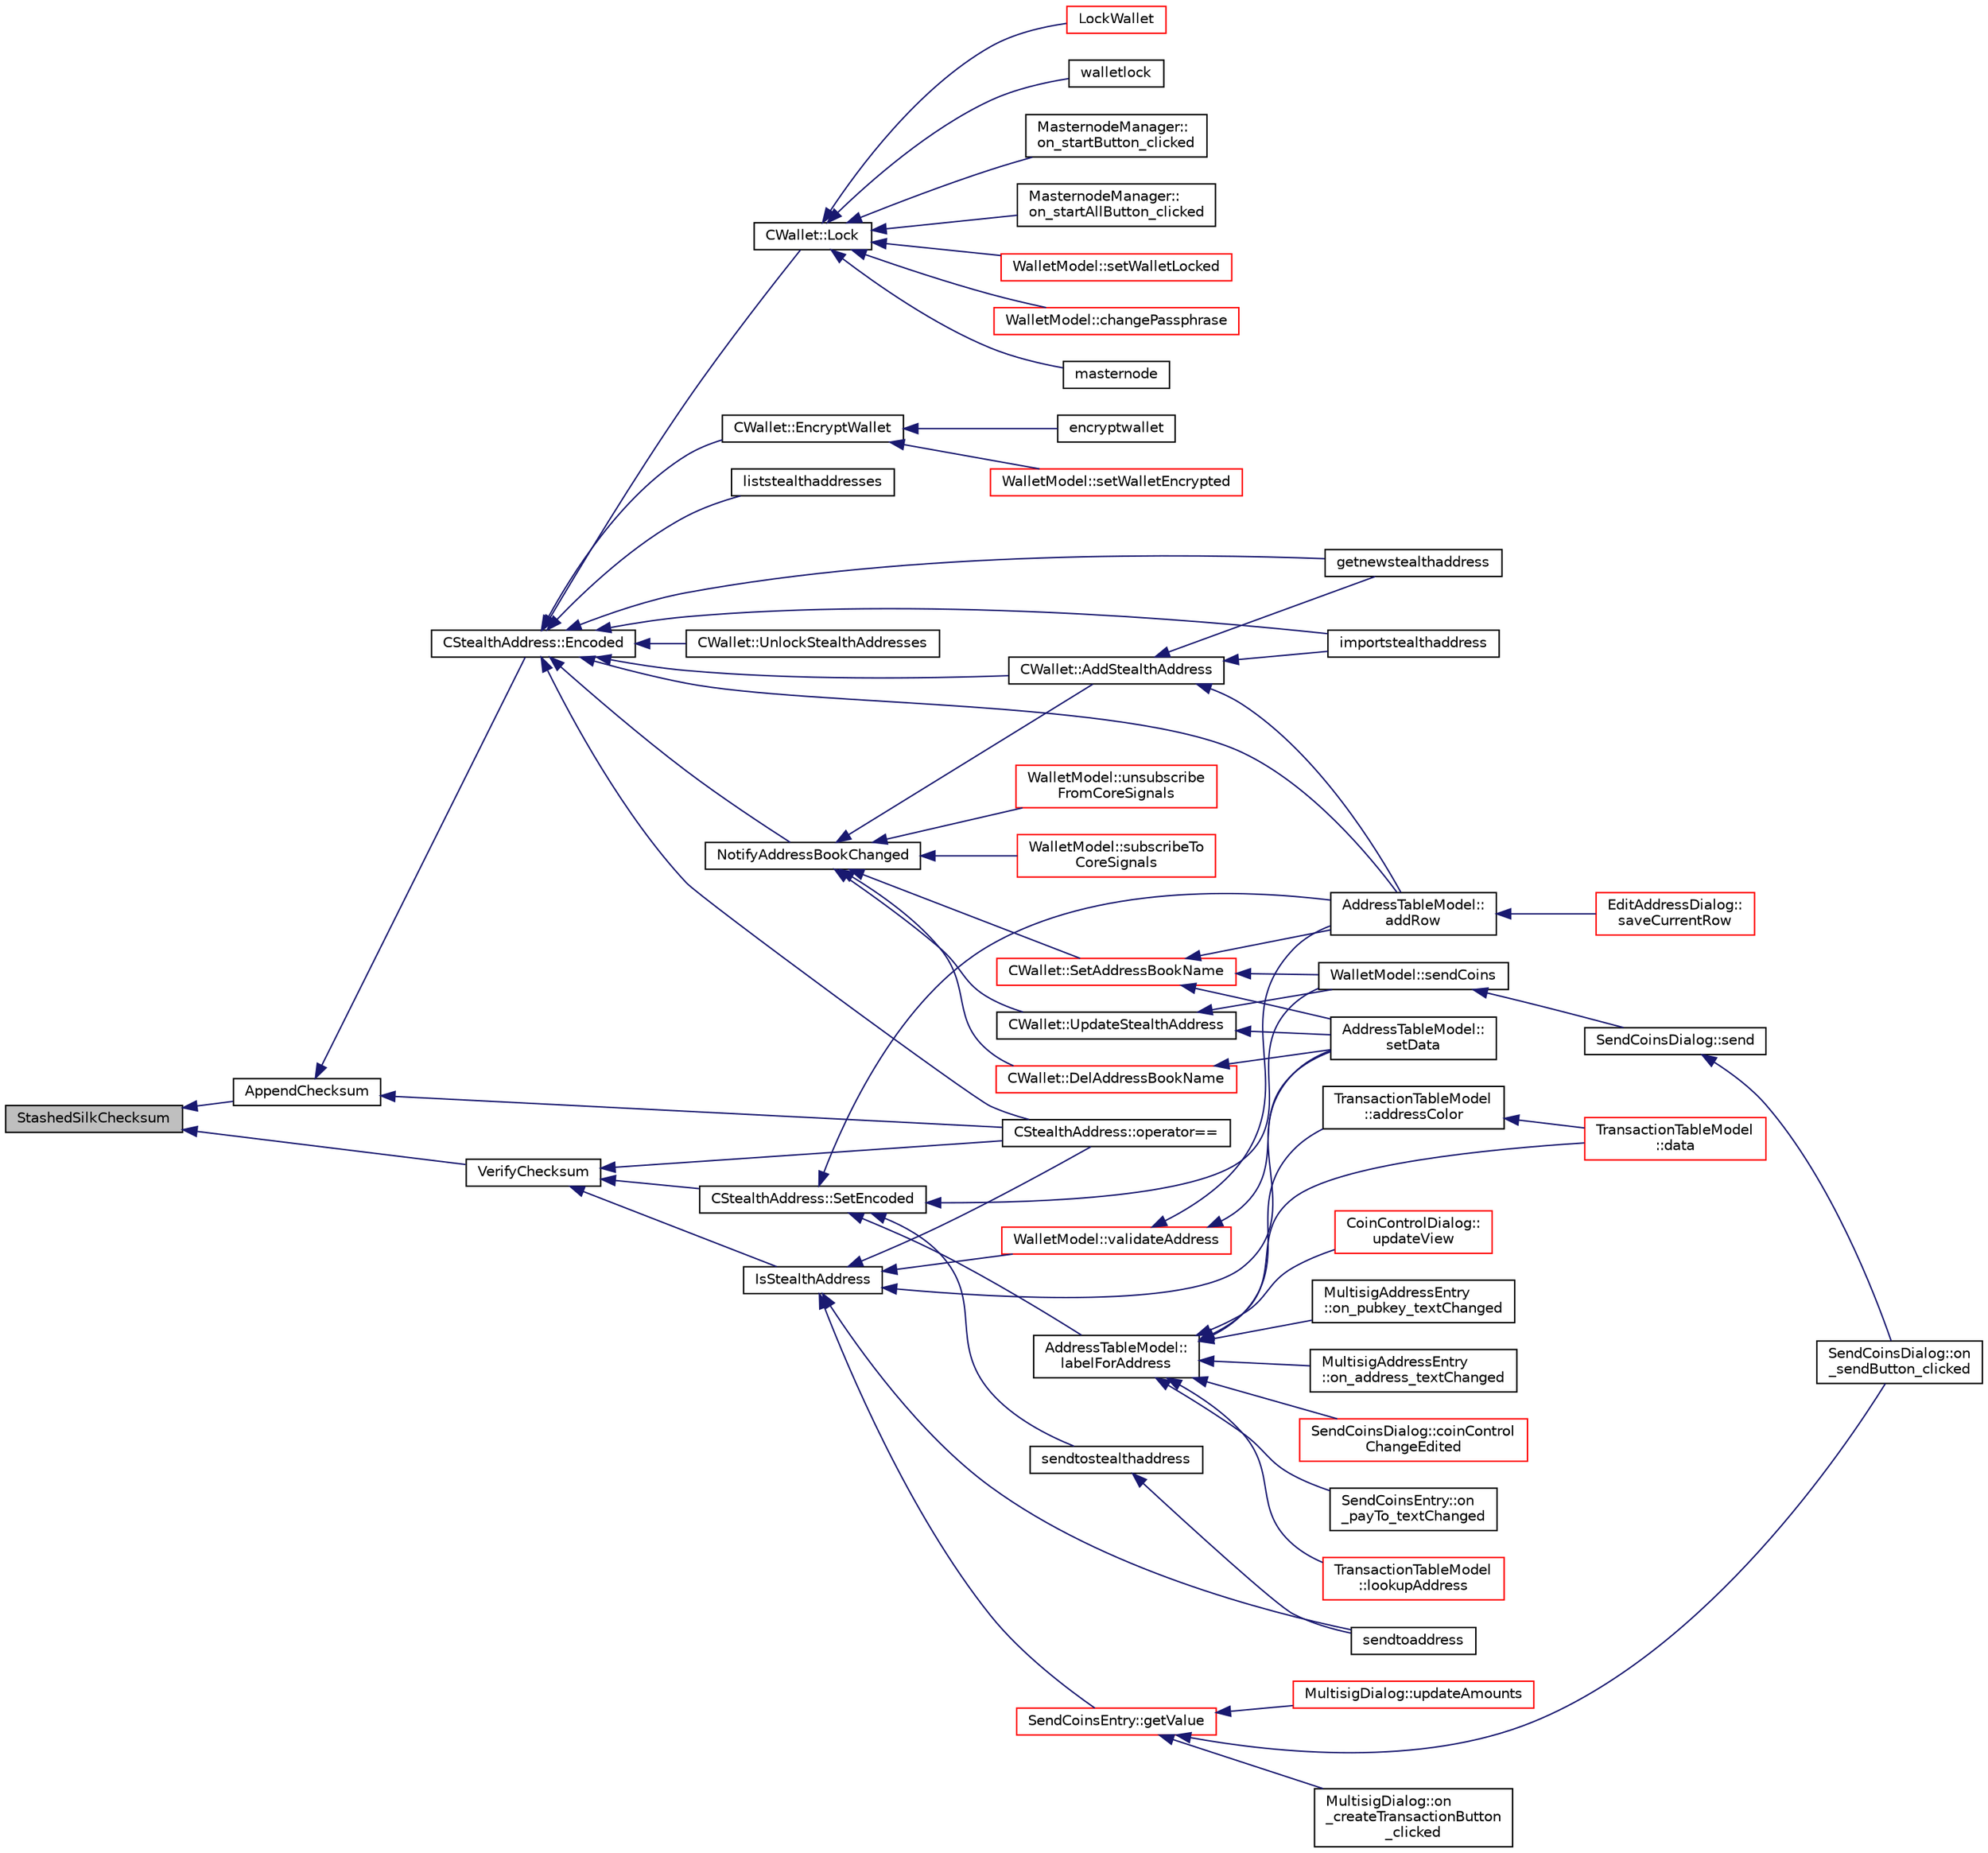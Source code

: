 digraph "StashedSilkChecksum"
{
  edge [fontname="Helvetica",fontsize="10",labelfontname="Helvetica",labelfontsize="10"];
  node [fontname="Helvetica",fontsize="10",shape=record];
  rankdir="LR";
  Node160 [label="StashedSilkChecksum",height=0.2,width=0.4,color="black", fillcolor="grey75", style="filled", fontcolor="black"];
  Node160 -> Node161 [dir="back",color="midnightblue",fontsize="10",style="solid",fontname="Helvetica"];
  Node161 [label="AppendChecksum",height=0.2,width=0.4,color="black", fillcolor="white", style="filled",URL="$d4/d43/stealth_8h.html#aa4f182dc0efd181cef81ca75ae960533"];
  Node161 -> Node162 [dir="back",color="midnightblue",fontsize="10",style="solid",fontname="Helvetica"];
  Node162 [label="CStealthAddress::Encoded",height=0.2,width=0.4,color="black", fillcolor="white", style="filled",URL="$d6/d37/class_c_stealth_address.html#a1318c3f56f64354f4c909380ba692c91"];
  Node162 -> Node163 [dir="back",color="midnightblue",fontsize="10",style="solid",fontname="Helvetica"];
  Node163 [label="AddressTableModel::\laddRow",height=0.2,width=0.4,color="black", fillcolor="white", style="filled",URL="$d9/ded/class_address_table_model.html#a08ab9ae401a18d193f0e39551de81280"];
  Node163 -> Node164 [dir="back",color="midnightblue",fontsize="10",style="solid",fontname="Helvetica"];
  Node164 [label="EditAddressDialog::\lsaveCurrentRow",height=0.2,width=0.4,color="red", fillcolor="white", style="filled",URL="$da/db7/class_edit_address_dialog.html#a8494a551799cd1f4c253e557424c206c"];
  Node162 -> Node166 [dir="back",color="midnightblue",fontsize="10",style="solid",fontname="Helvetica"];
  Node166 [label="NotifyAddressBookChanged",height=0.2,width=0.4,color="black", fillcolor="white", style="filled",URL="$d8/d9b/walletmodel_8cpp.html#ab4e3d5ba1daba2e9a4cdd0d20bf25833"];
  Node166 -> Node167 [dir="back",color="midnightblue",fontsize="10",style="solid",fontname="Helvetica"];
  Node167 [label="WalletModel::subscribeTo\lCoreSignals",height=0.2,width=0.4,color="red", fillcolor="white", style="filled",URL="$d4/d27/class_wallet_model.html#afc875c7d3b1ca788f2b4ed842607bac0"];
  Node166 -> Node169 [dir="back",color="midnightblue",fontsize="10",style="solid",fontname="Helvetica"];
  Node169 [label="WalletModel::unsubscribe\lFromCoreSignals",height=0.2,width=0.4,color="red", fillcolor="white", style="filled",URL="$d4/d27/class_wallet_model.html#acb20c3e5c1a83ce0ed7f300c3cddee73"];
  Node166 -> Node171 [dir="back",color="midnightblue",fontsize="10",style="solid",fontname="Helvetica"];
  Node171 [label="CWallet::AddStealthAddress",height=0.2,width=0.4,color="black", fillcolor="white", style="filled",URL="$d2/de5/class_c_wallet.html#a19d6a23e37ff619c741b7dfa9279b973"];
  Node171 -> Node163 [dir="back",color="midnightblue",fontsize="10",style="solid",fontname="Helvetica"];
  Node171 -> Node172 [dir="back",color="midnightblue",fontsize="10",style="solid",fontname="Helvetica"];
  Node172 [label="getnewstealthaddress",height=0.2,width=0.4,color="black", fillcolor="white", style="filled",URL="$df/d1d/rpcwallet_8cpp.html#a59139de50de79af3d3960ddbb5ee5340"];
  Node171 -> Node173 [dir="back",color="midnightblue",fontsize="10",style="solid",fontname="Helvetica"];
  Node173 [label="importstealthaddress",height=0.2,width=0.4,color="black", fillcolor="white", style="filled",URL="$df/d1d/rpcwallet_8cpp.html#a4bde25c1b4a97ec6068d2808594c9820"];
  Node166 -> Node174 [dir="back",color="midnightblue",fontsize="10",style="solid",fontname="Helvetica"];
  Node174 [label="CWallet::UpdateStealthAddress",height=0.2,width=0.4,color="black", fillcolor="white", style="filled",URL="$d2/de5/class_c_wallet.html#ae7ab98f84a9f05da46ca943b8f305c85"];
  Node174 -> Node175 [dir="back",color="midnightblue",fontsize="10",style="solid",fontname="Helvetica"];
  Node175 [label="AddressTableModel::\lsetData",height=0.2,width=0.4,color="black", fillcolor="white", style="filled",URL="$d9/ded/class_address_table_model.html#a5c6bd467fd1fc499d126fe2b7380ce5c"];
  Node174 -> Node176 [dir="back",color="midnightblue",fontsize="10",style="solid",fontname="Helvetica"];
  Node176 [label="WalletModel::sendCoins",height=0.2,width=0.4,color="black", fillcolor="white", style="filled",URL="$d4/d27/class_wallet_model.html#a053fb3ff2b8b0347f83e6bb591126746"];
  Node176 -> Node177 [dir="back",color="midnightblue",fontsize="10",style="solid",fontname="Helvetica"];
  Node177 [label="SendCoinsDialog::send",height=0.2,width=0.4,color="black", fillcolor="white", style="filled",URL="$d6/de6/class_send_coins_dialog.html#afd8d436a16ea7dba1276e8fdfdc8b2d3"];
  Node177 -> Node178 [dir="back",color="midnightblue",fontsize="10",style="solid",fontname="Helvetica"];
  Node178 [label="SendCoinsDialog::on\l_sendButton_clicked",height=0.2,width=0.4,color="black", fillcolor="white", style="filled",URL="$d6/de6/class_send_coins_dialog.html#a2cab7cf9ea5040b9e2189297f7d3c764"];
  Node166 -> Node179 [dir="back",color="midnightblue",fontsize="10",style="solid",fontname="Helvetica"];
  Node179 [label="CWallet::SetAddressBookName",height=0.2,width=0.4,color="red", fillcolor="white", style="filled",URL="$d2/de5/class_c_wallet.html#a95d2dd3693db562aa11afbecf33e1276"];
  Node179 -> Node175 [dir="back",color="midnightblue",fontsize="10",style="solid",fontname="Helvetica"];
  Node179 -> Node163 [dir="back",color="midnightblue",fontsize="10",style="solid",fontname="Helvetica"];
  Node179 -> Node176 [dir="back",color="midnightblue",fontsize="10",style="solid",fontname="Helvetica"];
  Node166 -> Node195 [dir="back",color="midnightblue",fontsize="10",style="solid",fontname="Helvetica"];
  Node195 [label="CWallet::DelAddressBookName",height=0.2,width=0.4,color="red", fillcolor="white", style="filled",URL="$d2/de5/class_c_wallet.html#ac21ad6cf1271b08f0392259643ef5804"];
  Node195 -> Node175 [dir="back",color="midnightblue",fontsize="10",style="solid",fontname="Helvetica"];
  Node162 -> Node172 [dir="back",color="midnightblue",fontsize="10",style="solid",fontname="Helvetica"];
  Node162 -> Node197 [dir="back",color="midnightblue",fontsize="10",style="solid",fontname="Helvetica"];
  Node197 [label="liststealthaddresses",height=0.2,width=0.4,color="black", fillcolor="white", style="filled",URL="$df/d1d/rpcwallet_8cpp.html#a122c17b0d58ddd7ba5a7471d0089c1b9"];
  Node162 -> Node173 [dir="back",color="midnightblue",fontsize="10",style="solid",fontname="Helvetica"];
  Node162 -> Node198 [dir="back",color="midnightblue",fontsize="10",style="solid",fontname="Helvetica"];
  Node198 [label="CStealthAddress::operator==",height=0.2,width=0.4,color="black", fillcolor="white", style="filled",URL="$d6/d37/class_c_stealth_address.html#aafdb2534bed64a42a3e3147a997514eb"];
  Node162 -> Node199 [dir="back",color="midnightblue",fontsize="10",style="solid",fontname="Helvetica"];
  Node199 [label="CWallet::Lock",height=0.2,width=0.4,color="black", fillcolor="white", style="filled",URL="$d2/de5/class_c_wallet.html#a0404b6bc1cb804aadc69b9902b52282a"];
  Node199 -> Node200 [dir="back",color="midnightblue",fontsize="10",style="solid",fontname="Helvetica"];
  Node200 [label="MasternodeManager::\lon_startButton_clicked",height=0.2,width=0.4,color="black", fillcolor="white", style="filled",URL="$d9/d70/class_masternode_manager.html#a83f5cf149fdaf6d7fce1a3378611c3f9"];
  Node199 -> Node201 [dir="back",color="midnightblue",fontsize="10",style="solid",fontname="Helvetica"];
  Node201 [label="MasternodeManager::\lon_startAllButton_clicked",height=0.2,width=0.4,color="black", fillcolor="white", style="filled",URL="$d9/d70/class_masternode_manager.html#aad77095fab625d3a02afa52696f64e2f"];
  Node199 -> Node202 [dir="back",color="midnightblue",fontsize="10",style="solid",fontname="Helvetica"];
  Node202 [label="WalletModel::setWalletLocked",height=0.2,width=0.4,color="red", fillcolor="white", style="filled",URL="$d4/d27/class_wallet_model.html#a5a8b65bfaecb0813d64c733f4f34f090"];
  Node199 -> Node216 [dir="back",color="midnightblue",fontsize="10",style="solid",fontname="Helvetica"];
  Node216 [label="WalletModel::changePassphrase",height=0.2,width=0.4,color="red", fillcolor="white", style="filled",URL="$d4/d27/class_wallet_model.html#a67ebff3f267b5c9973c0465184c085a4"];
  Node199 -> Node217 [dir="back",color="midnightblue",fontsize="10",style="solid",fontname="Helvetica"];
  Node217 [label="masternode",height=0.2,width=0.4,color="black", fillcolor="white", style="filled",URL="$d5/d6b/rpcstashedsend_8cpp.html#a30609e443aeb47c29ed0878d16b1b5e1"];
  Node199 -> Node218 [dir="back",color="midnightblue",fontsize="10",style="solid",fontname="Helvetica"];
  Node218 [label="LockWallet",height=0.2,width=0.4,color="red", fillcolor="white", style="filled",URL="$df/d1d/rpcwallet_8cpp.html#ab6ddd2a43022248736388d2b4f02c693"];
  Node199 -> Node220 [dir="back",color="midnightblue",fontsize="10",style="solid",fontname="Helvetica"];
  Node220 [label="walletlock",height=0.2,width=0.4,color="black", fillcolor="white", style="filled",URL="$df/d1d/rpcwallet_8cpp.html#a387555bfc9c8d51759001ec4e3be3e83"];
  Node162 -> Node221 [dir="back",color="midnightblue",fontsize="10",style="solid",fontname="Helvetica"];
  Node221 [label="CWallet::EncryptWallet",height=0.2,width=0.4,color="black", fillcolor="white", style="filled",URL="$d2/de5/class_c_wallet.html#ab34fe5bf771619dcbe22a65f013e5469"];
  Node221 -> Node222 [dir="back",color="midnightblue",fontsize="10",style="solid",fontname="Helvetica"];
  Node222 [label="WalletModel::setWalletEncrypted",height=0.2,width=0.4,color="red", fillcolor="white", style="filled",URL="$d4/d27/class_wallet_model.html#a444340830badcd48e3a4dd6b03d9c4d7"];
  Node221 -> Node223 [dir="back",color="midnightblue",fontsize="10",style="solid",fontname="Helvetica"];
  Node223 [label="encryptwallet",height=0.2,width=0.4,color="black", fillcolor="white", style="filled",URL="$df/d1d/rpcwallet_8cpp.html#a5fb49bac2748015a256c63e9f8ccc539"];
  Node162 -> Node171 [dir="back",color="midnightblue",fontsize="10",style="solid",fontname="Helvetica"];
  Node162 -> Node224 [dir="back",color="midnightblue",fontsize="10",style="solid",fontname="Helvetica"];
  Node224 [label="CWallet::UnlockStealthAddresses",height=0.2,width=0.4,color="black", fillcolor="white", style="filled",URL="$d2/de5/class_c_wallet.html#ac45af0632ea59c56295d3158b7387f33"];
  Node161 -> Node198 [dir="back",color="midnightblue",fontsize="10",style="solid",fontname="Helvetica"];
  Node160 -> Node225 [dir="back",color="midnightblue",fontsize="10",style="solid",fontname="Helvetica"];
  Node225 [label="VerifyChecksum",height=0.2,width=0.4,color="black", fillcolor="white", style="filled",URL="$d4/d43/stealth_8h.html#a5ff6f6775db5f747f5088c7ef8264b74"];
  Node225 -> Node226 [dir="back",color="midnightblue",fontsize="10",style="solid",fontname="Helvetica"];
  Node226 [label="CStealthAddress::SetEncoded",height=0.2,width=0.4,color="black", fillcolor="white", style="filled",URL="$d6/d37/class_c_stealth_address.html#aa3f4655dced125bf698c208b6e7ac4b8"];
  Node226 -> Node163 [dir="back",color="midnightblue",fontsize="10",style="solid",fontname="Helvetica"];
  Node226 -> Node227 [dir="back",color="midnightblue",fontsize="10",style="solid",fontname="Helvetica"];
  Node227 [label="AddressTableModel::\llabelForAddress",height=0.2,width=0.4,color="black", fillcolor="white", style="filled",URL="$d9/ded/class_address_table_model.html#afcdbfc17ac480f5a57382cbcf096ccb3"];
  Node227 -> Node228 [dir="back",color="midnightblue",fontsize="10",style="solid",fontname="Helvetica"];
  Node228 [label="CoinControlDialog::\lupdateView",height=0.2,width=0.4,color="red", fillcolor="white", style="filled",URL="$dd/dfb/class_coin_control_dialog.html#aadea33050e5c1efd5eae8d2fcfa721f9"];
  Node227 -> Node235 [dir="back",color="midnightblue",fontsize="10",style="solid",fontname="Helvetica"];
  Node235 [label="MultisigAddressEntry\l::on_pubkey_textChanged",height=0.2,width=0.4,color="black", fillcolor="white", style="filled",URL="$da/d39/class_multisig_address_entry.html#addaaabad7c692f4be0255d3969ccb6c0"];
  Node227 -> Node236 [dir="back",color="midnightblue",fontsize="10",style="solid",fontname="Helvetica"];
  Node236 [label="MultisigAddressEntry\l::on_address_textChanged",height=0.2,width=0.4,color="black", fillcolor="white", style="filled",URL="$da/d39/class_multisig_address_entry.html#a0a0e76713ced1bab5e59dd81546a7de8"];
  Node227 -> Node237 [dir="back",color="midnightblue",fontsize="10",style="solid",fontname="Helvetica"];
  Node237 [label="SendCoinsDialog::coinControl\lChangeEdited",height=0.2,width=0.4,color="red", fillcolor="white", style="filled",URL="$d6/de6/class_send_coins_dialog.html#a1f419f2381bce2ae9b4a7bd140f25a4e"];
  Node227 -> Node239 [dir="back",color="midnightblue",fontsize="10",style="solid",fontname="Helvetica"];
  Node239 [label="SendCoinsEntry::on\l_payTo_textChanged",height=0.2,width=0.4,color="black", fillcolor="white", style="filled",URL="$d0/dbc/class_send_coins_entry.html#a73088d2789e8ced5de3a0597fb1f30c5"];
  Node227 -> Node240 [dir="back",color="midnightblue",fontsize="10",style="solid",fontname="Helvetica"];
  Node240 [label="TransactionTableModel\l::lookupAddress",height=0.2,width=0.4,color="red", fillcolor="white", style="filled",URL="$d7/dfe/class_transaction_table_model.html#af13204a63b9901c0d9aeb9f43f915001"];
  Node227 -> Node250 [dir="back",color="midnightblue",fontsize="10",style="solid",fontname="Helvetica"];
  Node250 [label="TransactionTableModel\l::addressColor",height=0.2,width=0.4,color="black", fillcolor="white", style="filled",URL="$d7/dfe/class_transaction_table_model.html#a4350aca09ceca354956d9a00514c627a"];
  Node250 -> Node243 [dir="back",color="midnightblue",fontsize="10",style="solid",fontname="Helvetica"];
  Node243 [label="TransactionTableModel\l::data",height=0.2,width=0.4,color="red", fillcolor="white", style="filled",URL="$d7/dfe/class_transaction_table_model.html#a02173c31b6014bff182e320217e30e10"];
  Node227 -> Node243 [dir="back",color="midnightblue",fontsize="10",style="solid",fontname="Helvetica"];
  Node226 -> Node176 [dir="back",color="midnightblue",fontsize="10",style="solid",fontname="Helvetica"];
  Node226 -> Node251 [dir="back",color="midnightblue",fontsize="10",style="solid",fontname="Helvetica"];
  Node251 [label="sendtostealthaddress",height=0.2,width=0.4,color="black", fillcolor="white", style="filled",URL="$df/d1d/rpcwallet_8cpp.html#ad901105908c7eea072067a49643a906e"];
  Node251 -> Node252 [dir="back",color="midnightblue",fontsize="10",style="solid",fontname="Helvetica"];
  Node252 [label="sendtoaddress",height=0.2,width=0.4,color="black", fillcolor="white", style="filled",URL="$df/d1d/rpcwallet_8cpp.html#a134064858f9cfa4775a6ae34cac2b133"];
  Node225 -> Node253 [dir="back",color="midnightblue",fontsize="10",style="solid",fontname="Helvetica"];
  Node253 [label="IsStealthAddress",height=0.2,width=0.4,color="black", fillcolor="white", style="filled",URL="$d4/d43/stealth_8h.html#a26c89afcb720e8b1a9c9dadaee26757b"];
  Node253 -> Node175 [dir="back",color="midnightblue",fontsize="10",style="solid",fontname="Helvetica"];
  Node253 -> Node254 [dir="back",color="midnightblue",fontsize="10",style="solid",fontname="Helvetica"];
  Node254 [label="SendCoinsEntry::getValue",height=0.2,width=0.4,color="red", fillcolor="white", style="filled",URL="$d0/dbc/class_send_coins_entry.html#af36fb0ed9e2e07079c1a982b31e793c8"];
  Node254 -> Node255 [dir="back",color="midnightblue",fontsize="10",style="solid",fontname="Helvetica"];
  Node255 [label="MultisigDialog::on\l_createTransactionButton\l_clicked",height=0.2,width=0.4,color="black", fillcolor="white", style="filled",URL="$d4/df4/class_multisig_dialog.html#a172ad3ad87e2e756aae8e93e5febb855"];
  Node254 -> Node256 [dir="back",color="midnightblue",fontsize="10",style="solid",fontname="Helvetica"];
  Node256 [label="MultisigDialog::updateAmounts",height=0.2,width=0.4,color="red", fillcolor="white", style="filled",URL="$d4/df4/class_multisig_dialog.html#a379a982d66b016e0e6f43a6d7dc8527a"];
  Node254 -> Node178 [dir="back",color="midnightblue",fontsize="10",style="solid",fontname="Helvetica"];
  Node253 -> Node277 [dir="back",color="midnightblue",fontsize="10",style="solid",fontname="Helvetica"];
  Node277 [label="WalletModel::validateAddress",height=0.2,width=0.4,color="red", fillcolor="white", style="filled",URL="$d4/d27/class_wallet_model.html#a04604615253aeaae1253b1412a70a1f7"];
  Node277 -> Node175 [dir="back",color="midnightblue",fontsize="10",style="solid",fontname="Helvetica"];
  Node277 -> Node163 [dir="back",color="midnightblue",fontsize="10",style="solid",fontname="Helvetica"];
  Node253 -> Node252 [dir="back",color="midnightblue",fontsize="10",style="solid",fontname="Helvetica"];
  Node253 -> Node198 [dir="back",color="midnightblue",fontsize="10",style="solid",fontname="Helvetica"];
  Node225 -> Node198 [dir="back",color="midnightblue",fontsize="10",style="solid",fontname="Helvetica"];
}
